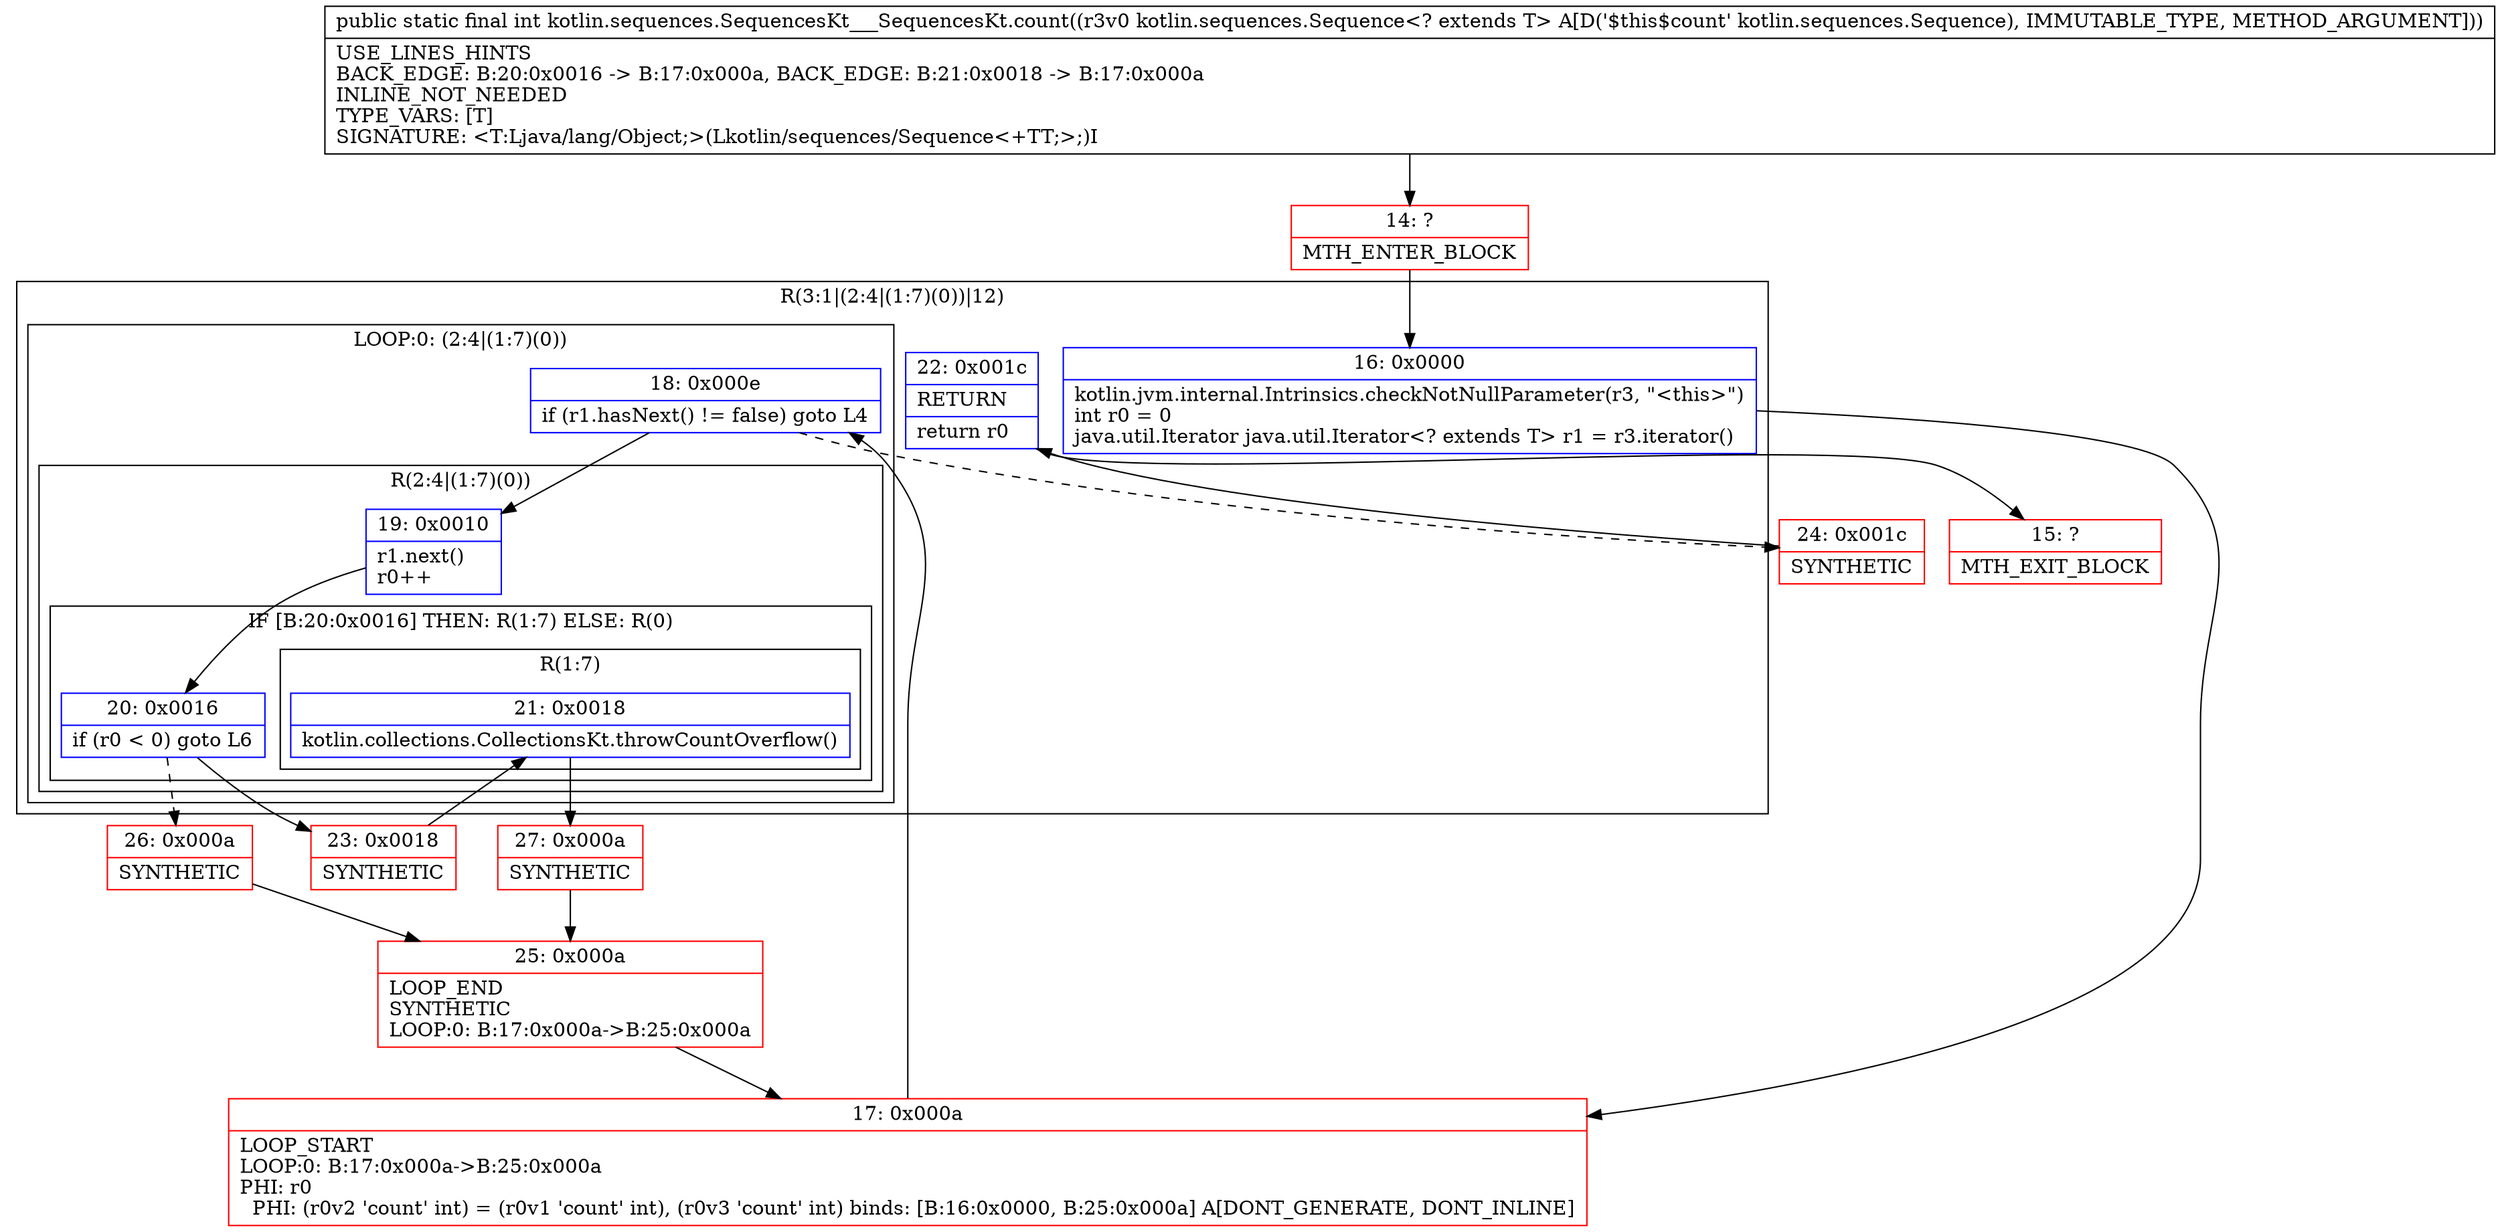 digraph "CFG forkotlin.sequences.SequencesKt___SequencesKt.count(Lkotlin\/sequences\/Sequence;)I" {
subgraph cluster_Region_1576034497 {
label = "R(3:1|(2:4|(1:7)(0))|12)";
node [shape=record,color=blue];
Node_16 [shape=record,label="{16\:\ 0x0000|kotlin.jvm.internal.Intrinsics.checkNotNullParameter(r3, \"\<this\>\")\lint r0 = 0\ljava.util.Iterator java.util.Iterator\<? extends T\> r1 = r3.iterator()\l}"];
subgraph cluster_LoopRegion_1618017825 {
label = "LOOP:0: (2:4|(1:7)(0))";
node [shape=record,color=blue];
Node_18 [shape=record,label="{18\:\ 0x000e|if (r1.hasNext() != false) goto L4\l}"];
subgraph cluster_Region_1282430601 {
label = "R(2:4|(1:7)(0))";
node [shape=record,color=blue];
Node_19 [shape=record,label="{19\:\ 0x0010|r1.next()\lr0++\l}"];
subgraph cluster_IfRegion_1275477205 {
label = "IF [B:20:0x0016] THEN: R(1:7) ELSE: R(0)";
node [shape=record,color=blue];
Node_20 [shape=record,label="{20\:\ 0x0016|if (r0 \< 0) goto L6\l}"];
subgraph cluster_Region_1460625454 {
label = "R(1:7)";
node [shape=record,color=blue];
Node_21 [shape=record,label="{21\:\ 0x0018|kotlin.collections.CollectionsKt.throwCountOverflow()\l}"];
}
subgraph cluster_Region_1916070826 {
label = "R(0)";
node [shape=record,color=blue];
}
}
}
}
Node_22 [shape=record,label="{22\:\ 0x001c|RETURN\l|return r0\l}"];
}
Node_14 [shape=record,color=red,label="{14\:\ ?|MTH_ENTER_BLOCK\l}"];
Node_17 [shape=record,color=red,label="{17\:\ 0x000a|LOOP_START\lLOOP:0: B:17:0x000a\-\>B:25:0x000a\lPHI: r0 \l  PHI: (r0v2 'count' int) = (r0v1 'count' int), (r0v3 'count' int) binds: [B:16:0x0000, B:25:0x000a] A[DONT_GENERATE, DONT_INLINE]\l}"];
Node_23 [shape=record,color=red,label="{23\:\ 0x0018|SYNTHETIC\l}"];
Node_27 [shape=record,color=red,label="{27\:\ 0x000a|SYNTHETIC\l}"];
Node_25 [shape=record,color=red,label="{25\:\ 0x000a|LOOP_END\lSYNTHETIC\lLOOP:0: B:17:0x000a\-\>B:25:0x000a\l}"];
Node_26 [shape=record,color=red,label="{26\:\ 0x000a|SYNTHETIC\l}"];
Node_24 [shape=record,color=red,label="{24\:\ 0x001c|SYNTHETIC\l}"];
Node_15 [shape=record,color=red,label="{15\:\ ?|MTH_EXIT_BLOCK\l}"];
MethodNode[shape=record,label="{public static final int kotlin.sequences.SequencesKt___SequencesKt.count((r3v0 kotlin.sequences.Sequence\<? extends T\> A[D('$this$count' kotlin.sequences.Sequence), IMMUTABLE_TYPE, METHOD_ARGUMENT]))  | USE_LINES_HINTS\lBACK_EDGE: B:20:0x0016 \-\> B:17:0x000a, BACK_EDGE: B:21:0x0018 \-\> B:17:0x000a\lINLINE_NOT_NEEDED\lTYPE_VARS: [T]\lSIGNATURE: \<T:Ljava\/lang\/Object;\>(Lkotlin\/sequences\/Sequence\<+TT;\>;)I\l}"];
MethodNode -> Node_14;Node_16 -> Node_17;
Node_18 -> Node_19;
Node_18 -> Node_24[style=dashed];
Node_19 -> Node_20;
Node_20 -> Node_23;
Node_20 -> Node_26[style=dashed];
Node_21 -> Node_27;
Node_22 -> Node_15;
Node_14 -> Node_16;
Node_17 -> Node_18;
Node_23 -> Node_21;
Node_27 -> Node_25;
Node_25 -> Node_17;
Node_26 -> Node_25;
Node_24 -> Node_22;
}

